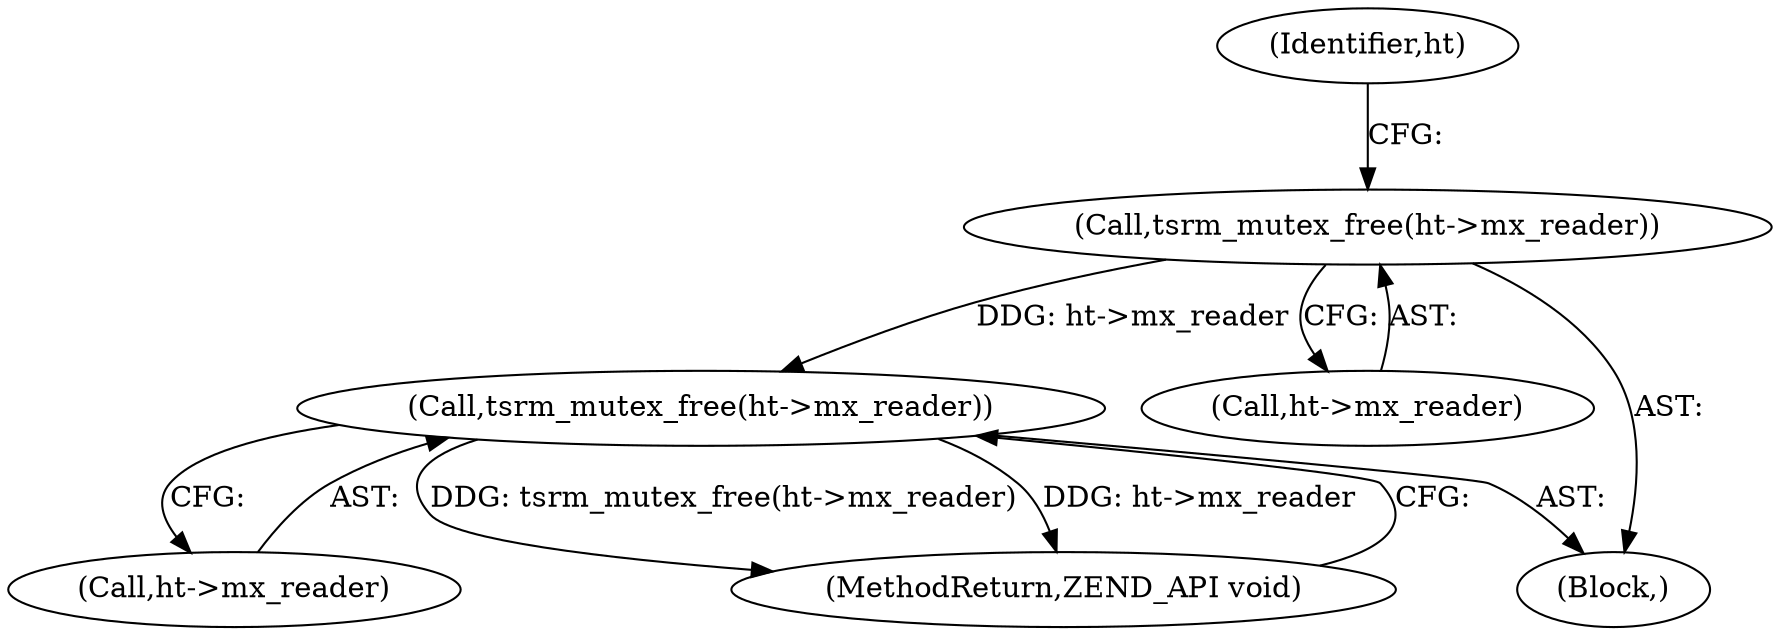 digraph "1_php_2bcf69d073190e4f032d883f3416dea1b027a39e@del" {
"1000114" [label="(Call,tsrm_mutex_free(ht->mx_reader))"];
"1000110" [label="(Call,tsrm_mutex_free(ht->mx_reader))"];
"1000111" [label="(Call,ht->mx_reader)"];
"1000110" [label="(Call,tsrm_mutex_free(ht->mx_reader))"];
"1000102" [label="(Block,)"];
"1000115" [label="(Call,ht->mx_reader)"];
"1000116" [label="(Identifier,ht)"];
"1000114" [label="(Call,tsrm_mutex_free(ht->mx_reader))"];
"1000118" [label="(MethodReturn,ZEND_API void)"];
"1000114" -> "1000102"  [label="AST: "];
"1000114" -> "1000115"  [label="CFG: "];
"1000115" -> "1000114"  [label="AST: "];
"1000118" -> "1000114"  [label="CFG: "];
"1000114" -> "1000118"  [label="DDG: tsrm_mutex_free(ht->mx_reader)"];
"1000114" -> "1000118"  [label="DDG: ht->mx_reader"];
"1000110" -> "1000114"  [label="DDG: ht->mx_reader"];
"1000110" -> "1000102"  [label="AST: "];
"1000110" -> "1000111"  [label="CFG: "];
"1000111" -> "1000110"  [label="AST: "];
"1000116" -> "1000110"  [label="CFG: "];
}
